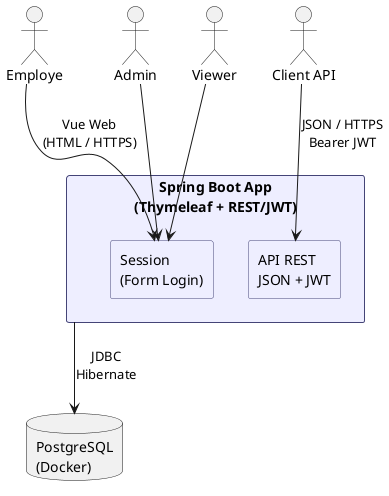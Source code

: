 @startuml
skinparam rectangle {
  BackgroundColor #eef
  BorderColor     #447
}
actor Employe
actor Admin
actor Viewer
actor "Client API" as Api

rectangle "Spring Boot App\n(Thymeleaf + REST/JWT)" as App {
  rectangle "Session\n(Form Login)" as Session
  rectangle "API REST\nJSON + JWT" as Rest
}

database "PostgreSQL\n(Docker)" as Pg

Employe --> Session : Vue Web\n(HTML / HTTPS)
Admin   --> Session
Viewer  --> Session
Api     --> Rest    : JSON / HTTPS\nBearer JWT
App --> Pg : JDBC\nHibernate
@enduml
